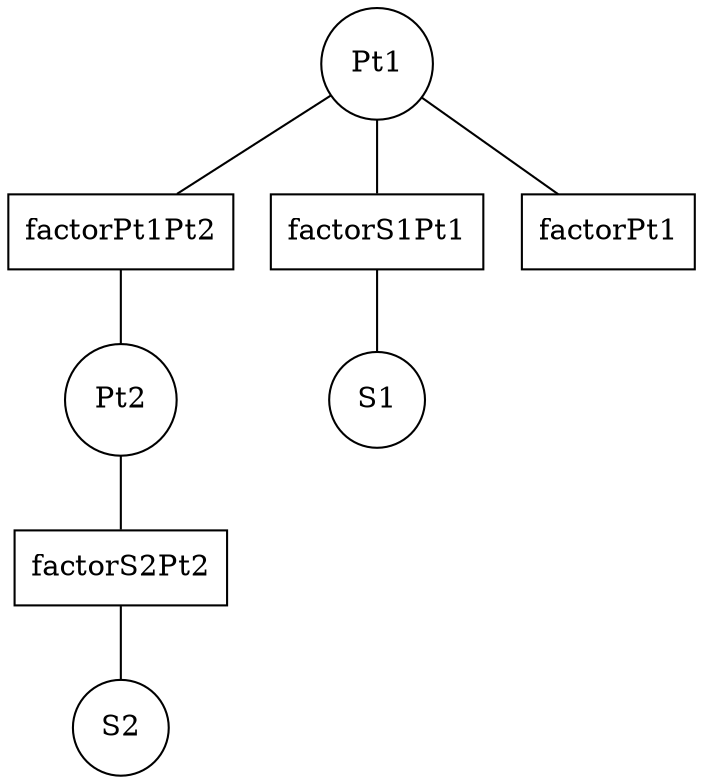graph factorGraph {
nodePt1 [shape=circle,label="Pt1"];
nodePt1 -- nodefactorPt1Pt2;
nodePt1 -- nodefactorS1Pt1;
nodePt1 -- nodefactorPt1;
nodefactorPt1Pt2 [shape=box,label="factorPt1Pt2"];
nodefactorPt1Pt2 -- nodePt2;
nodePt2 [shape=circle,label="Pt2"];
nodePt2 -- nodefactorS2Pt2;
nodefactorS2Pt2 [shape=box,label="factorS2Pt2"];
nodefactorS2Pt2 -- nodeS2;
nodeS2 [shape=circle,label="S2"];

nodefactorS1Pt1 [shape=box,label="factorS1Pt1"];
nodefactorS1Pt1 -- nodeS1;
nodeS1 [shape=circle,label="S1"];

nodefactorPt1 [shape=box,label="factorPt1"];

}